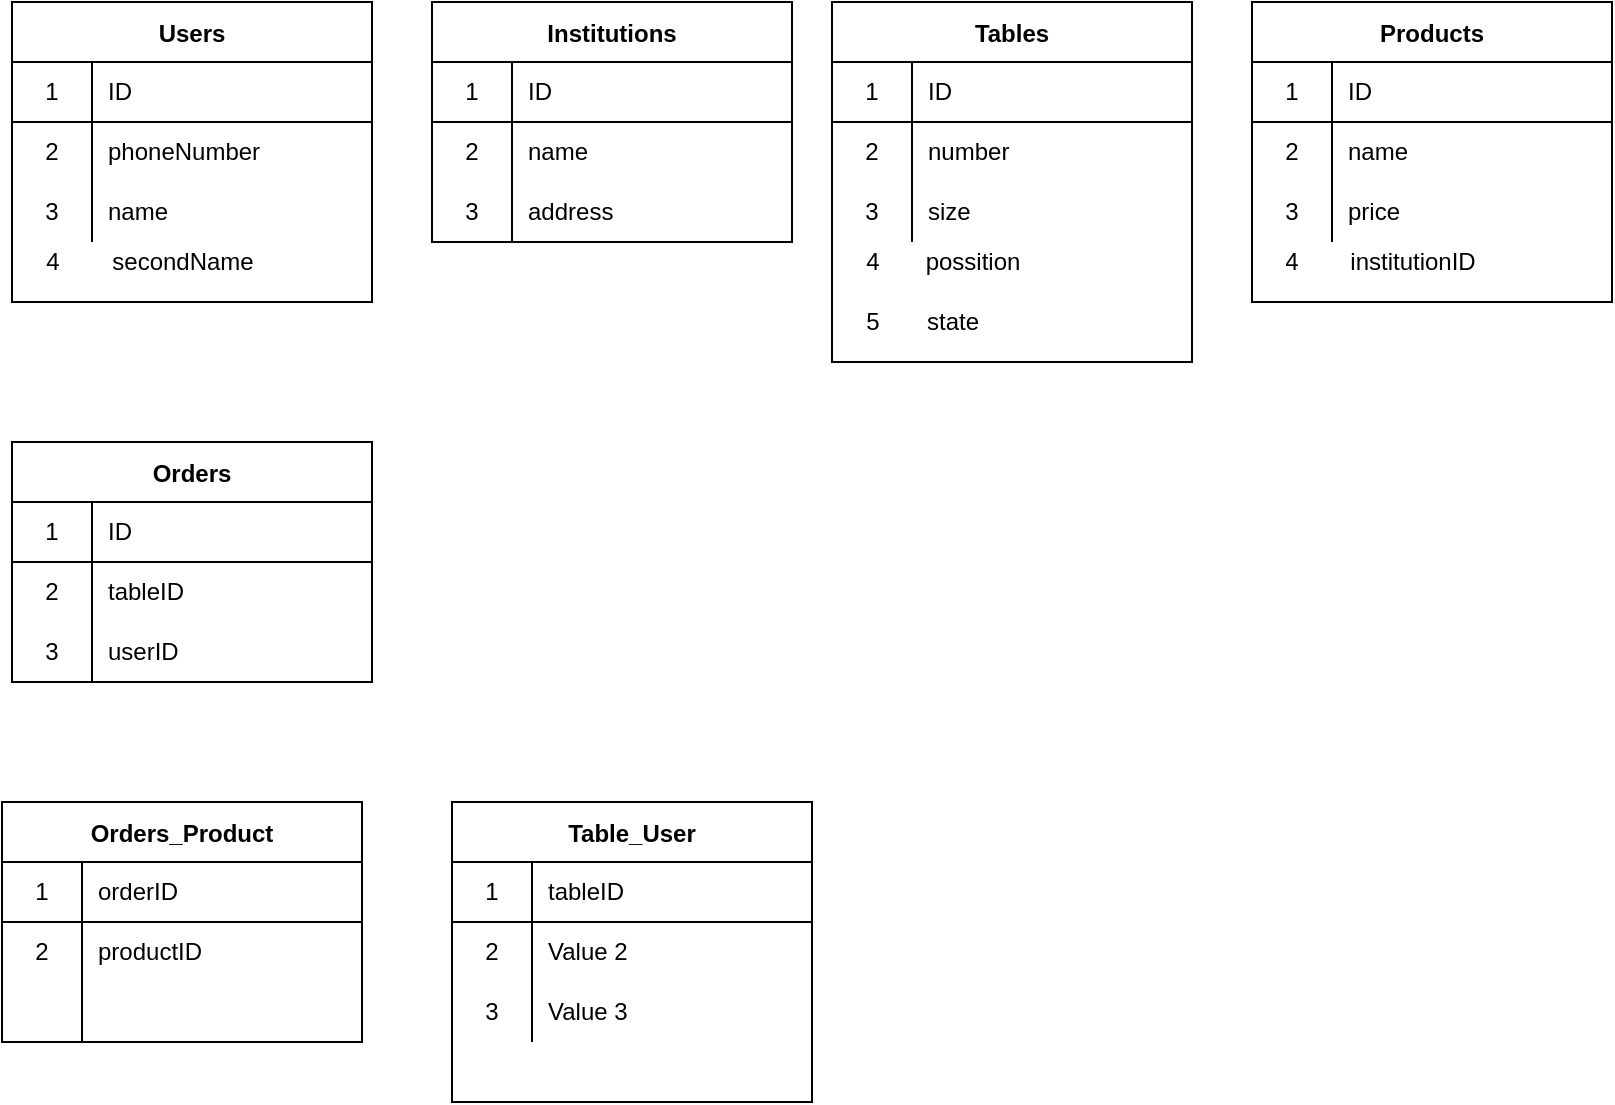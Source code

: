 <mxfile version="15.4.0" type="github" pages="2">
  <diagram id="KnE0DojCTduFjPBjx93h" name="Project structure">
    <mxGraphModel dx="1292" dy="3132" grid="1" gridSize="10" guides="1" tooltips="1" connect="1" arrows="1" fold="1" page="1" pageScale="1" pageWidth="827" pageHeight="1169" math="0" shadow="0">
      <root>
        <mxCell id="0" />
        <mxCell id="1" parent="0" />
        <mxCell id="Nz9AVpMqkNBcNXUGffTZ-14" value="Users" style="shape=table;startSize=30;container=1;collapsible=0;childLayout=tableLayout;fixedRows=1;rowLines=0;fontStyle=1;align=center;pointerEvents=1;" vertex="1" parent="1">
          <mxGeometry x="40" y="-1930" width="180" height="150" as="geometry" />
        </mxCell>
        <mxCell id="Nz9AVpMqkNBcNXUGffTZ-15" value="" style="shape=partialRectangle;html=1;whiteSpace=wrap;collapsible=0;dropTarget=0;pointerEvents=1;fillColor=none;top=0;left=0;bottom=1;right=0;points=[[0,0.5],[1,0.5]];portConstraint=eastwest;" vertex="1" parent="Nz9AVpMqkNBcNXUGffTZ-14">
          <mxGeometry y="30" width="180" height="30" as="geometry" />
        </mxCell>
        <mxCell id="Nz9AVpMqkNBcNXUGffTZ-16" value="1" style="shape=partialRectangle;html=1;whiteSpace=wrap;connectable=0;fillColor=none;top=0;left=0;bottom=0;right=0;overflow=hidden;pointerEvents=1;" vertex="1" parent="Nz9AVpMqkNBcNXUGffTZ-15">
          <mxGeometry width="40" height="30" as="geometry">
            <mxRectangle width="40" height="30" as="alternateBounds" />
          </mxGeometry>
        </mxCell>
        <mxCell id="Nz9AVpMqkNBcNXUGffTZ-17" value="ID" style="shape=partialRectangle;html=1;whiteSpace=wrap;connectable=0;fillColor=none;top=0;left=0;bottom=0;right=0;align=left;spacingLeft=6;overflow=hidden;pointerEvents=1;" vertex="1" parent="Nz9AVpMqkNBcNXUGffTZ-15">
          <mxGeometry x="40" width="140" height="30" as="geometry">
            <mxRectangle width="140" height="30" as="alternateBounds" />
          </mxGeometry>
        </mxCell>
        <mxCell id="Nz9AVpMqkNBcNXUGffTZ-18" value="" style="shape=partialRectangle;html=1;whiteSpace=wrap;collapsible=0;dropTarget=0;pointerEvents=1;fillColor=none;top=0;left=0;bottom=0;right=0;points=[[0,0.5],[1,0.5]];portConstraint=eastwest;" vertex="1" parent="Nz9AVpMqkNBcNXUGffTZ-14">
          <mxGeometry y="60" width="180" height="30" as="geometry" />
        </mxCell>
        <mxCell id="Nz9AVpMqkNBcNXUGffTZ-19" value="2" style="shape=partialRectangle;html=1;whiteSpace=wrap;connectable=0;fillColor=none;top=0;left=0;bottom=0;right=0;overflow=hidden;pointerEvents=1;" vertex="1" parent="Nz9AVpMqkNBcNXUGffTZ-18">
          <mxGeometry width="40" height="30" as="geometry">
            <mxRectangle width="40" height="30" as="alternateBounds" />
          </mxGeometry>
        </mxCell>
        <mxCell id="Nz9AVpMqkNBcNXUGffTZ-20" value="phoneNumber" style="shape=partialRectangle;html=1;whiteSpace=wrap;connectable=0;fillColor=none;top=0;left=0;bottom=0;right=0;align=left;spacingLeft=6;overflow=hidden;pointerEvents=1;" vertex="1" parent="Nz9AVpMqkNBcNXUGffTZ-18">
          <mxGeometry x="40" width="140" height="30" as="geometry">
            <mxRectangle width="140" height="30" as="alternateBounds" />
          </mxGeometry>
        </mxCell>
        <mxCell id="Nz9AVpMqkNBcNXUGffTZ-21" value="" style="shape=partialRectangle;html=1;whiteSpace=wrap;collapsible=0;dropTarget=0;pointerEvents=1;fillColor=none;top=0;left=0;bottom=0;right=0;points=[[0,0.5],[1,0.5]];portConstraint=eastwest;" vertex="1" parent="Nz9AVpMqkNBcNXUGffTZ-14">
          <mxGeometry y="90" width="180" height="30" as="geometry" />
        </mxCell>
        <mxCell id="Nz9AVpMqkNBcNXUGffTZ-22" value="3" style="shape=partialRectangle;html=1;whiteSpace=wrap;connectable=0;fillColor=none;top=0;left=0;bottom=0;right=0;overflow=hidden;pointerEvents=1;" vertex="1" parent="Nz9AVpMqkNBcNXUGffTZ-21">
          <mxGeometry width="40" height="30" as="geometry">
            <mxRectangle width="40" height="30" as="alternateBounds" />
          </mxGeometry>
        </mxCell>
        <mxCell id="Nz9AVpMqkNBcNXUGffTZ-23" value="name" style="shape=partialRectangle;html=1;whiteSpace=wrap;connectable=0;fillColor=none;top=0;left=0;bottom=0;right=0;align=left;spacingLeft=6;overflow=hidden;pointerEvents=1;" vertex="1" parent="Nz9AVpMqkNBcNXUGffTZ-21">
          <mxGeometry x="40" width="140" height="30" as="geometry">
            <mxRectangle width="140" height="30" as="alternateBounds" />
          </mxGeometry>
        </mxCell>
        <mxCell id="Nz9AVpMqkNBcNXUGffTZ-24" value="4" style="text;html=1;align=center;verticalAlign=middle;resizable=0;points=[];autosize=1;strokeColor=none;fillColor=none;" vertex="1" parent="1">
          <mxGeometry x="50" y="-1810" width="20" height="20" as="geometry" />
        </mxCell>
        <mxCell id="Nz9AVpMqkNBcNXUGffTZ-25" value="secondName" style="text;html=1;align=center;verticalAlign=middle;resizable=0;points=[];autosize=1;strokeColor=none;fillColor=none;" vertex="1" parent="1">
          <mxGeometry x="80" y="-1810" width="90" height="20" as="geometry" />
        </mxCell>
        <mxCell id="Nz9AVpMqkNBcNXUGffTZ-28" value="Institutions" style="shape=table;startSize=30;container=1;collapsible=0;childLayout=tableLayout;fixedRows=1;rowLines=0;fontStyle=1;align=center;pointerEvents=1;" vertex="1" parent="1">
          <mxGeometry x="250" y="-1930" width="180" height="120" as="geometry" />
        </mxCell>
        <mxCell id="Nz9AVpMqkNBcNXUGffTZ-29" value="" style="shape=partialRectangle;html=1;whiteSpace=wrap;collapsible=0;dropTarget=0;pointerEvents=1;fillColor=none;top=0;left=0;bottom=1;right=0;points=[[0,0.5],[1,0.5]];portConstraint=eastwest;" vertex="1" parent="Nz9AVpMqkNBcNXUGffTZ-28">
          <mxGeometry y="30" width="180" height="30" as="geometry" />
        </mxCell>
        <mxCell id="Nz9AVpMqkNBcNXUGffTZ-30" value="1" style="shape=partialRectangle;html=1;whiteSpace=wrap;connectable=0;fillColor=none;top=0;left=0;bottom=0;right=0;overflow=hidden;pointerEvents=1;" vertex="1" parent="Nz9AVpMqkNBcNXUGffTZ-29">
          <mxGeometry width="40" height="30" as="geometry">
            <mxRectangle width="40" height="30" as="alternateBounds" />
          </mxGeometry>
        </mxCell>
        <mxCell id="Nz9AVpMqkNBcNXUGffTZ-31" value="ID" style="shape=partialRectangle;html=1;whiteSpace=wrap;connectable=0;fillColor=none;top=0;left=0;bottom=0;right=0;align=left;spacingLeft=6;overflow=hidden;pointerEvents=1;" vertex="1" parent="Nz9AVpMqkNBcNXUGffTZ-29">
          <mxGeometry x="40" width="140" height="30" as="geometry">
            <mxRectangle width="140" height="30" as="alternateBounds" />
          </mxGeometry>
        </mxCell>
        <mxCell id="Nz9AVpMqkNBcNXUGffTZ-32" value="" style="shape=partialRectangle;html=1;whiteSpace=wrap;collapsible=0;dropTarget=0;pointerEvents=1;fillColor=none;top=0;left=0;bottom=0;right=0;points=[[0,0.5],[1,0.5]];portConstraint=eastwest;" vertex="1" parent="Nz9AVpMqkNBcNXUGffTZ-28">
          <mxGeometry y="60" width="180" height="30" as="geometry" />
        </mxCell>
        <mxCell id="Nz9AVpMqkNBcNXUGffTZ-33" value="2" style="shape=partialRectangle;html=1;whiteSpace=wrap;connectable=0;fillColor=none;top=0;left=0;bottom=0;right=0;overflow=hidden;pointerEvents=1;" vertex="1" parent="Nz9AVpMqkNBcNXUGffTZ-32">
          <mxGeometry width="40" height="30" as="geometry">
            <mxRectangle width="40" height="30" as="alternateBounds" />
          </mxGeometry>
        </mxCell>
        <mxCell id="Nz9AVpMqkNBcNXUGffTZ-34" value="name" style="shape=partialRectangle;html=1;whiteSpace=wrap;connectable=0;fillColor=none;top=0;left=0;bottom=0;right=0;align=left;spacingLeft=6;overflow=hidden;pointerEvents=1;" vertex="1" parent="Nz9AVpMqkNBcNXUGffTZ-32">
          <mxGeometry x="40" width="140" height="30" as="geometry">
            <mxRectangle width="140" height="30" as="alternateBounds" />
          </mxGeometry>
        </mxCell>
        <mxCell id="Nz9AVpMqkNBcNXUGffTZ-35" value="" style="shape=partialRectangle;html=1;whiteSpace=wrap;collapsible=0;dropTarget=0;pointerEvents=1;fillColor=none;top=0;left=0;bottom=0;right=0;points=[[0,0.5],[1,0.5]];portConstraint=eastwest;" vertex="1" parent="Nz9AVpMqkNBcNXUGffTZ-28">
          <mxGeometry y="90" width="180" height="30" as="geometry" />
        </mxCell>
        <mxCell id="Nz9AVpMqkNBcNXUGffTZ-36" value="3" style="shape=partialRectangle;html=1;whiteSpace=wrap;connectable=0;fillColor=none;top=0;left=0;bottom=0;right=0;overflow=hidden;pointerEvents=1;" vertex="1" parent="Nz9AVpMqkNBcNXUGffTZ-35">
          <mxGeometry width="40" height="30" as="geometry">
            <mxRectangle width="40" height="30" as="alternateBounds" />
          </mxGeometry>
        </mxCell>
        <mxCell id="Nz9AVpMqkNBcNXUGffTZ-37" value="address" style="shape=partialRectangle;html=1;whiteSpace=wrap;connectable=0;fillColor=none;top=0;left=0;bottom=0;right=0;align=left;spacingLeft=6;overflow=hidden;pointerEvents=1;" vertex="1" parent="Nz9AVpMqkNBcNXUGffTZ-35">
          <mxGeometry x="40" width="140" height="30" as="geometry">
            <mxRectangle width="140" height="30" as="alternateBounds" />
          </mxGeometry>
        </mxCell>
        <mxCell id="Nz9AVpMqkNBcNXUGffTZ-38" value="Orders" style="shape=table;startSize=30;container=1;collapsible=0;childLayout=tableLayout;fixedRows=1;rowLines=0;fontStyle=1;align=center;pointerEvents=1;" vertex="1" parent="1">
          <mxGeometry x="40" y="-1710" width="180" height="120" as="geometry" />
        </mxCell>
        <mxCell id="Nz9AVpMqkNBcNXUGffTZ-39" value="" style="shape=partialRectangle;html=1;whiteSpace=wrap;collapsible=0;dropTarget=0;pointerEvents=1;fillColor=none;top=0;left=0;bottom=1;right=0;points=[[0,0.5],[1,0.5]];portConstraint=eastwest;" vertex="1" parent="Nz9AVpMqkNBcNXUGffTZ-38">
          <mxGeometry y="30" width="180" height="30" as="geometry" />
        </mxCell>
        <mxCell id="Nz9AVpMqkNBcNXUGffTZ-40" value="1" style="shape=partialRectangle;html=1;whiteSpace=wrap;connectable=0;fillColor=none;top=0;left=0;bottom=0;right=0;overflow=hidden;pointerEvents=1;" vertex="1" parent="Nz9AVpMqkNBcNXUGffTZ-39">
          <mxGeometry width="40" height="30" as="geometry">
            <mxRectangle width="40" height="30" as="alternateBounds" />
          </mxGeometry>
        </mxCell>
        <mxCell id="Nz9AVpMqkNBcNXUGffTZ-41" value="ID" style="shape=partialRectangle;html=1;whiteSpace=wrap;connectable=0;fillColor=none;top=0;left=0;bottom=0;right=0;align=left;spacingLeft=6;overflow=hidden;pointerEvents=1;" vertex="1" parent="Nz9AVpMqkNBcNXUGffTZ-39">
          <mxGeometry x="40" width="140" height="30" as="geometry">
            <mxRectangle width="140" height="30" as="alternateBounds" />
          </mxGeometry>
        </mxCell>
        <mxCell id="Nz9AVpMqkNBcNXUGffTZ-42" value="" style="shape=partialRectangle;html=1;whiteSpace=wrap;collapsible=0;dropTarget=0;pointerEvents=1;fillColor=none;top=0;left=0;bottom=0;right=0;points=[[0,0.5],[1,0.5]];portConstraint=eastwest;" vertex="1" parent="Nz9AVpMqkNBcNXUGffTZ-38">
          <mxGeometry y="60" width="180" height="30" as="geometry" />
        </mxCell>
        <mxCell id="Nz9AVpMqkNBcNXUGffTZ-43" value="2" style="shape=partialRectangle;html=1;whiteSpace=wrap;connectable=0;fillColor=none;top=0;left=0;bottom=0;right=0;overflow=hidden;pointerEvents=1;" vertex="1" parent="Nz9AVpMqkNBcNXUGffTZ-42">
          <mxGeometry width="40" height="30" as="geometry">
            <mxRectangle width="40" height="30" as="alternateBounds" />
          </mxGeometry>
        </mxCell>
        <mxCell id="Nz9AVpMqkNBcNXUGffTZ-44" value="tableID" style="shape=partialRectangle;html=1;whiteSpace=wrap;connectable=0;fillColor=none;top=0;left=0;bottom=0;right=0;align=left;spacingLeft=6;overflow=hidden;pointerEvents=1;" vertex="1" parent="Nz9AVpMqkNBcNXUGffTZ-42">
          <mxGeometry x="40" width="140" height="30" as="geometry">
            <mxRectangle width="140" height="30" as="alternateBounds" />
          </mxGeometry>
        </mxCell>
        <mxCell id="Nz9AVpMqkNBcNXUGffTZ-45" value="" style="shape=partialRectangle;html=1;whiteSpace=wrap;collapsible=0;dropTarget=0;pointerEvents=1;fillColor=none;top=0;left=0;bottom=0;right=0;points=[[0,0.5],[1,0.5]];portConstraint=eastwest;" vertex="1" parent="Nz9AVpMqkNBcNXUGffTZ-38">
          <mxGeometry y="90" width="180" height="30" as="geometry" />
        </mxCell>
        <mxCell id="Nz9AVpMqkNBcNXUGffTZ-46" value="3" style="shape=partialRectangle;html=1;whiteSpace=wrap;connectable=0;fillColor=none;top=0;left=0;bottom=0;right=0;overflow=hidden;pointerEvents=1;" vertex="1" parent="Nz9AVpMqkNBcNXUGffTZ-45">
          <mxGeometry width="40" height="30" as="geometry">
            <mxRectangle width="40" height="30" as="alternateBounds" />
          </mxGeometry>
        </mxCell>
        <mxCell id="Nz9AVpMqkNBcNXUGffTZ-47" value="userID" style="shape=partialRectangle;html=1;whiteSpace=wrap;connectable=0;fillColor=none;top=0;left=0;bottom=0;right=0;align=left;spacingLeft=6;overflow=hidden;pointerEvents=1;" vertex="1" parent="Nz9AVpMqkNBcNXUGffTZ-45">
          <mxGeometry x="40" width="140" height="30" as="geometry">
            <mxRectangle width="140" height="30" as="alternateBounds" />
          </mxGeometry>
        </mxCell>
        <mxCell id="Nz9AVpMqkNBcNXUGffTZ-48" value="Tables" style="shape=table;startSize=30;container=1;collapsible=0;childLayout=tableLayout;fixedRows=1;rowLines=0;fontStyle=1;align=center;pointerEvents=1;" vertex="1" parent="1">
          <mxGeometry x="450" y="-1930" width="180" height="180" as="geometry" />
        </mxCell>
        <mxCell id="Nz9AVpMqkNBcNXUGffTZ-49" value="" style="shape=partialRectangle;html=1;whiteSpace=wrap;collapsible=0;dropTarget=0;pointerEvents=1;fillColor=none;top=0;left=0;bottom=1;right=0;points=[[0,0.5],[1,0.5]];portConstraint=eastwest;" vertex="1" parent="Nz9AVpMqkNBcNXUGffTZ-48">
          <mxGeometry y="30" width="180" height="30" as="geometry" />
        </mxCell>
        <mxCell id="Nz9AVpMqkNBcNXUGffTZ-50" value="1" style="shape=partialRectangle;html=1;whiteSpace=wrap;connectable=0;fillColor=none;top=0;left=0;bottom=0;right=0;overflow=hidden;pointerEvents=1;" vertex="1" parent="Nz9AVpMqkNBcNXUGffTZ-49">
          <mxGeometry width="40" height="30" as="geometry">
            <mxRectangle width="40" height="30" as="alternateBounds" />
          </mxGeometry>
        </mxCell>
        <mxCell id="Nz9AVpMqkNBcNXUGffTZ-51" value="ID" style="shape=partialRectangle;html=1;whiteSpace=wrap;connectable=0;fillColor=none;top=0;left=0;bottom=0;right=0;align=left;spacingLeft=6;overflow=hidden;pointerEvents=1;" vertex="1" parent="Nz9AVpMqkNBcNXUGffTZ-49">
          <mxGeometry x="40" width="140" height="30" as="geometry">
            <mxRectangle width="140" height="30" as="alternateBounds" />
          </mxGeometry>
        </mxCell>
        <mxCell id="Nz9AVpMqkNBcNXUGffTZ-52" value="" style="shape=partialRectangle;html=1;whiteSpace=wrap;collapsible=0;dropTarget=0;pointerEvents=1;fillColor=none;top=0;left=0;bottom=0;right=0;points=[[0,0.5],[1,0.5]];portConstraint=eastwest;" vertex="1" parent="Nz9AVpMqkNBcNXUGffTZ-48">
          <mxGeometry y="60" width="180" height="30" as="geometry" />
        </mxCell>
        <mxCell id="Nz9AVpMqkNBcNXUGffTZ-53" value="2" style="shape=partialRectangle;html=1;whiteSpace=wrap;connectable=0;fillColor=none;top=0;left=0;bottom=0;right=0;overflow=hidden;pointerEvents=1;" vertex="1" parent="Nz9AVpMqkNBcNXUGffTZ-52">
          <mxGeometry width="40" height="30" as="geometry">
            <mxRectangle width="40" height="30" as="alternateBounds" />
          </mxGeometry>
        </mxCell>
        <mxCell id="Nz9AVpMqkNBcNXUGffTZ-54" value="number" style="shape=partialRectangle;html=1;whiteSpace=wrap;connectable=0;fillColor=none;top=0;left=0;bottom=0;right=0;align=left;spacingLeft=6;overflow=hidden;pointerEvents=1;" vertex="1" parent="Nz9AVpMqkNBcNXUGffTZ-52">
          <mxGeometry x="40" width="140" height="30" as="geometry">
            <mxRectangle width="140" height="30" as="alternateBounds" />
          </mxGeometry>
        </mxCell>
        <mxCell id="Nz9AVpMqkNBcNXUGffTZ-55" value="" style="shape=partialRectangle;html=1;whiteSpace=wrap;collapsible=0;dropTarget=0;pointerEvents=1;fillColor=none;top=0;left=0;bottom=0;right=0;points=[[0,0.5],[1,0.5]];portConstraint=eastwest;" vertex="1" parent="Nz9AVpMqkNBcNXUGffTZ-48">
          <mxGeometry y="90" width="180" height="30" as="geometry" />
        </mxCell>
        <mxCell id="Nz9AVpMqkNBcNXUGffTZ-56" value="3" style="shape=partialRectangle;html=1;whiteSpace=wrap;connectable=0;fillColor=none;top=0;left=0;bottom=0;right=0;overflow=hidden;pointerEvents=1;" vertex="1" parent="Nz9AVpMqkNBcNXUGffTZ-55">
          <mxGeometry width="40" height="30" as="geometry">
            <mxRectangle width="40" height="30" as="alternateBounds" />
          </mxGeometry>
        </mxCell>
        <mxCell id="Nz9AVpMqkNBcNXUGffTZ-57" value="size" style="shape=partialRectangle;html=1;whiteSpace=wrap;connectable=0;fillColor=none;top=0;left=0;bottom=0;right=0;align=left;spacingLeft=6;overflow=hidden;pointerEvents=1;" vertex="1" parent="Nz9AVpMqkNBcNXUGffTZ-55">
          <mxGeometry x="40" width="140" height="30" as="geometry">
            <mxRectangle width="140" height="30" as="alternateBounds" />
          </mxGeometry>
        </mxCell>
        <mxCell id="Nz9AVpMqkNBcNXUGffTZ-58" value="4" style="text;html=1;align=center;verticalAlign=middle;resizable=0;points=[];autosize=1;strokeColor=none;fillColor=none;" vertex="1" parent="1">
          <mxGeometry x="460" y="-1810" width="20" height="20" as="geometry" />
        </mxCell>
        <mxCell id="Nz9AVpMqkNBcNXUGffTZ-59" value="possition" style="text;html=1;align=center;verticalAlign=middle;resizable=0;points=[];autosize=1;strokeColor=none;fillColor=none;" vertex="1" parent="1">
          <mxGeometry x="490" y="-1810" width="60" height="20" as="geometry" />
        </mxCell>
        <mxCell id="Nz9AVpMqkNBcNXUGffTZ-60" value="Orders_Product" style="shape=table;startSize=30;container=1;collapsible=0;childLayout=tableLayout;fixedRows=1;rowLines=0;fontStyle=1;align=center;pointerEvents=1;" vertex="1" parent="1">
          <mxGeometry x="35" y="-1530" width="180" height="120" as="geometry" />
        </mxCell>
        <mxCell id="Nz9AVpMqkNBcNXUGffTZ-61" value="" style="shape=partialRectangle;html=1;whiteSpace=wrap;collapsible=0;dropTarget=0;pointerEvents=1;fillColor=none;top=0;left=0;bottom=1;right=0;points=[[0,0.5],[1,0.5]];portConstraint=eastwest;" vertex="1" parent="Nz9AVpMqkNBcNXUGffTZ-60">
          <mxGeometry y="30" width="180" height="30" as="geometry" />
        </mxCell>
        <mxCell id="Nz9AVpMqkNBcNXUGffTZ-62" value="1" style="shape=partialRectangle;html=1;whiteSpace=wrap;connectable=0;fillColor=none;top=0;left=0;bottom=0;right=0;overflow=hidden;pointerEvents=1;" vertex="1" parent="Nz9AVpMqkNBcNXUGffTZ-61">
          <mxGeometry width="40" height="30" as="geometry">
            <mxRectangle width="40" height="30" as="alternateBounds" />
          </mxGeometry>
        </mxCell>
        <mxCell id="Nz9AVpMqkNBcNXUGffTZ-63" value="orderID" style="shape=partialRectangle;html=1;whiteSpace=wrap;connectable=0;fillColor=none;top=0;left=0;bottom=0;right=0;align=left;spacingLeft=6;overflow=hidden;pointerEvents=1;" vertex="1" parent="Nz9AVpMqkNBcNXUGffTZ-61">
          <mxGeometry x="40" width="140" height="30" as="geometry">
            <mxRectangle width="140" height="30" as="alternateBounds" />
          </mxGeometry>
        </mxCell>
        <mxCell id="Nz9AVpMqkNBcNXUGffTZ-64" value="" style="shape=partialRectangle;html=1;whiteSpace=wrap;collapsible=0;dropTarget=0;pointerEvents=1;fillColor=none;top=0;left=0;bottom=0;right=0;points=[[0,0.5],[1,0.5]];portConstraint=eastwest;" vertex="1" parent="Nz9AVpMqkNBcNXUGffTZ-60">
          <mxGeometry y="60" width="180" height="30" as="geometry" />
        </mxCell>
        <mxCell id="Nz9AVpMqkNBcNXUGffTZ-65" value="2" style="shape=partialRectangle;html=1;whiteSpace=wrap;connectable=0;fillColor=none;top=0;left=0;bottom=0;right=0;overflow=hidden;pointerEvents=1;" vertex="1" parent="Nz9AVpMqkNBcNXUGffTZ-64">
          <mxGeometry width="40" height="30" as="geometry">
            <mxRectangle width="40" height="30" as="alternateBounds" />
          </mxGeometry>
        </mxCell>
        <mxCell id="Nz9AVpMqkNBcNXUGffTZ-66" value="productID" style="shape=partialRectangle;html=1;whiteSpace=wrap;connectable=0;fillColor=none;top=0;left=0;bottom=0;right=0;align=left;spacingLeft=6;overflow=hidden;pointerEvents=1;" vertex="1" parent="Nz9AVpMqkNBcNXUGffTZ-64">
          <mxGeometry x="40" width="140" height="30" as="geometry">
            <mxRectangle width="140" height="30" as="alternateBounds" />
          </mxGeometry>
        </mxCell>
        <mxCell id="Nz9AVpMqkNBcNXUGffTZ-67" value="" style="shape=partialRectangle;html=1;whiteSpace=wrap;collapsible=0;dropTarget=0;pointerEvents=1;fillColor=none;top=0;left=0;bottom=0;right=0;points=[[0,0.5],[1,0.5]];portConstraint=eastwest;" vertex="1" parent="Nz9AVpMqkNBcNXUGffTZ-60">
          <mxGeometry y="90" width="180" height="30" as="geometry" />
        </mxCell>
        <mxCell id="Nz9AVpMqkNBcNXUGffTZ-68" value="" style="shape=partialRectangle;html=1;whiteSpace=wrap;connectable=0;fillColor=none;top=0;left=0;bottom=0;right=0;overflow=hidden;pointerEvents=1;" vertex="1" parent="Nz9AVpMqkNBcNXUGffTZ-67">
          <mxGeometry width="40" height="30" as="geometry">
            <mxRectangle width="40" height="30" as="alternateBounds" />
          </mxGeometry>
        </mxCell>
        <mxCell id="Nz9AVpMqkNBcNXUGffTZ-69" value="" style="shape=partialRectangle;html=1;whiteSpace=wrap;connectable=0;fillColor=none;top=0;left=0;bottom=0;right=0;align=left;spacingLeft=6;overflow=hidden;pointerEvents=1;" vertex="1" parent="Nz9AVpMqkNBcNXUGffTZ-67">
          <mxGeometry x="40" width="140" height="30" as="geometry">
            <mxRectangle width="140" height="30" as="alternateBounds" />
          </mxGeometry>
        </mxCell>
        <mxCell id="Nz9AVpMqkNBcNXUGffTZ-70" value="5" style="text;html=1;align=center;verticalAlign=middle;resizable=0;points=[];autosize=1;strokeColor=none;fillColor=none;" vertex="1" parent="1">
          <mxGeometry x="460" y="-1780" width="20" height="20" as="geometry" />
        </mxCell>
        <mxCell id="Nz9AVpMqkNBcNXUGffTZ-72" value="state" style="text;html=1;align=center;verticalAlign=middle;resizable=0;points=[];autosize=1;strokeColor=none;fillColor=none;" vertex="1" parent="1">
          <mxGeometry x="490" y="-1780" width="40" height="20" as="geometry" />
        </mxCell>
        <mxCell id="Nz9AVpMqkNBcNXUGffTZ-73" value="Products" style="shape=table;startSize=30;container=1;collapsible=0;childLayout=tableLayout;fixedRows=1;rowLines=0;fontStyle=1;align=center;pointerEvents=1;" vertex="1" parent="1">
          <mxGeometry x="660" y="-1930" width="180" height="150" as="geometry" />
        </mxCell>
        <mxCell id="Nz9AVpMqkNBcNXUGffTZ-74" value="" style="shape=partialRectangle;html=1;whiteSpace=wrap;collapsible=0;dropTarget=0;pointerEvents=1;fillColor=none;top=0;left=0;bottom=1;right=0;points=[[0,0.5],[1,0.5]];portConstraint=eastwest;" vertex="1" parent="Nz9AVpMqkNBcNXUGffTZ-73">
          <mxGeometry y="30" width="180" height="30" as="geometry" />
        </mxCell>
        <mxCell id="Nz9AVpMqkNBcNXUGffTZ-75" value="1" style="shape=partialRectangle;html=1;whiteSpace=wrap;connectable=0;fillColor=none;top=0;left=0;bottom=0;right=0;overflow=hidden;pointerEvents=1;" vertex="1" parent="Nz9AVpMqkNBcNXUGffTZ-74">
          <mxGeometry width="40" height="30" as="geometry">
            <mxRectangle width="40" height="30" as="alternateBounds" />
          </mxGeometry>
        </mxCell>
        <mxCell id="Nz9AVpMqkNBcNXUGffTZ-76" value="ID" style="shape=partialRectangle;html=1;whiteSpace=wrap;connectable=0;fillColor=none;top=0;left=0;bottom=0;right=0;align=left;spacingLeft=6;overflow=hidden;pointerEvents=1;" vertex="1" parent="Nz9AVpMqkNBcNXUGffTZ-74">
          <mxGeometry x="40" width="140" height="30" as="geometry">
            <mxRectangle width="140" height="30" as="alternateBounds" />
          </mxGeometry>
        </mxCell>
        <mxCell id="Nz9AVpMqkNBcNXUGffTZ-77" value="" style="shape=partialRectangle;html=1;whiteSpace=wrap;collapsible=0;dropTarget=0;pointerEvents=1;fillColor=none;top=0;left=0;bottom=0;right=0;points=[[0,0.5],[1,0.5]];portConstraint=eastwest;" vertex="1" parent="Nz9AVpMqkNBcNXUGffTZ-73">
          <mxGeometry y="60" width="180" height="30" as="geometry" />
        </mxCell>
        <mxCell id="Nz9AVpMqkNBcNXUGffTZ-78" value="2" style="shape=partialRectangle;html=1;whiteSpace=wrap;connectable=0;fillColor=none;top=0;left=0;bottom=0;right=0;overflow=hidden;pointerEvents=1;" vertex="1" parent="Nz9AVpMqkNBcNXUGffTZ-77">
          <mxGeometry width="40" height="30" as="geometry">
            <mxRectangle width="40" height="30" as="alternateBounds" />
          </mxGeometry>
        </mxCell>
        <mxCell id="Nz9AVpMqkNBcNXUGffTZ-79" value="name" style="shape=partialRectangle;html=1;whiteSpace=wrap;connectable=0;fillColor=none;top=0;left=0;bottom=0;right=0;align=left;spacingLeft=6;overflow=hidden;pointerEvents=1;" vertex="1" parent="Nz9AVpMqkNBcNXUGffTZ-77">
          <mxGeometry x="40" width="140" height="30" as="geometry">
            <mxRectangle width="140" height="30" as="alternateBounds" />
          </mxGeometry>
        </mxCell>
        <mxCell id="Nz9AVpMqkNBcNXUGffTZ-80" value="" style="shape=partialRectangle;html=1;whiteSpace=wrap;collapsible=0;dropTarget=0;pointerEvents=1;fillColor=none;top=0;left=0;bottom=0;right=0;points=[[0,0.5],[1,0.5]];portConstraint=eastwest;" vertex="1" parent="Nz9AVpMqkNBcNXUGffTZ-73">
          <mxGeometry y="90" width="180" height="30" as="geometry" />
        </mxCell>
        <mxCell id="Nz9AVpMqkNBcNXUGffTZ-81" value="3" style="shape=partialRectangle;html=1;whiteSpace=wrap;connectable=0;fillColor=none;top=0;left=0;bottom=0;right=0;overflow=hidden;pointerEvents=1;" vertex="1" parent="Nz9AVpMqkNBcNXUGffTZ-80">
          <mxGeometry width="40" height="30" as="geometry">
            <mxRectangle width="40" height="30" as="alternateBounds" />
          </mxGeometry>
        </mxCell>
        <mxCell id="Nz9AVpMqkNBcNXUGffTZ-82" value="price" style="shape=partialRectangle;html=1;whiteSpace=wrap;connectable=0;fillColor=none;top=0;left=0;bottom=0;right=0;align=left;spacingLeft=6;overflow=hidden;pointerEvents=1;" vertex="1" parent="Nz9AVpMqkNBcNXUGffTZ-80">
          <mxGeometry x="40" width="140" height="30" as="geometry">
            <mxRectangle width="140" height="30" as="alternateBounds" />
          </mxGeometry>
        </mxCell>
        <mxCell id="Nz9AVpMqkNBcNXUGffTZ-84" value="4" style="shape=partialRectangle;html=1;whiteSpace=wrap;connectable=0;fillColor=none;top=0;left=0;bottom=0;right=0;overflow=hidden;pointerEvents=1;" vertex="1" parent="1">
          <mxGeometry x="660" y="-1815" width="40" height="30" as="geometry">
            <mxRectangle width="40" height="30" as="alternateBounds" />
          </mxGeometry>
        </mxCell>
        <mxCell id="Nz9AVpMqkNBcNXUGffTZ-85" value="institutionID" style="text;html=1;align=center;verticalAlign=middle;resizable=0;points=[];autosize=1;strokeColor=none;fillColor=none;" vertex="1" parent="1">
          <mxGeometry x="700" y="-1810" width="80" height="20" as="geometry" />
        </mxCell>
        <mxCell id="Nz9AVpMqkNBcNXUGffTZ-86" value="Table_User" style="shape=table;startSize=30;container=1;collapsible=0;childLayout=tableLayout;fixedRows=1;rowLines=0;fontStyle=1;align=center;pointerEvents=1;" vertex="1" parent="1">
          <mxGeometry x="260" y="-1530" width="180" height="150" as="geometry" />
        </mxCell>
        <mxCell id="Nz9AVpMqkNBcNXUGffTZ-87" value="" style="shape=partialRectangle;html=1;whiteSpace=wrap;collapsible=0;dropTarget=0;pointerEvents=1;fillColor=none;top=0;left=0;bottom=1;right=0;points=[[0,0.5],[1,0.5]];portConstraint=eastwest;" vertex="1" parent="Nz9AVpMqkNBcNXUGffTZ-86">
          <mxGeometry y="30" width="180" height="30" as="geometry" />
        </mxCell>
        <mxCell id="Nz9AVpMqkNBcNXUGffTZ-88" value="1" style="shape=partialRectangle;html=1;whiteSpace=wrap;connectable=0;fillColor=none;top=0;left=0;bottom=0;right=0;overflow=hidden;pointerEvents=1;" vertex="1" parent="Nz9AVpMqkNBcNXUGffTZ-87">
          <mxGeometry width="40" height="30" as="geometry">
            <mxRectangle width="40" height="30" as="alternateBounds" />
          </mxGeometry>
        </mxCell>
        <mxCell id="Nz9AVpMqkNBcNXUGffTZ-89" value="tableID" style="shape=partialRectangle;html=1;whiteSpace=wrap;connectable=0;fillColor=none;top=0;left=0;bottom=0;right=0;align=left;spacingLeft=6;overflow=hidden;pointerEvents=1;" vertex="1" parent="Nz9AVpMqkNBcNXUGffTZ-87">
          <mxGeometry x="40" width="140" height="30" as="geometry">
            <mxRectangle width="140" height="30" as="alternateBounds" />
          </mxGeometry>
        </mxCell>
        <mxCell id="Nz9AVpMqkNBcNXUGffTZ-90" value="" style="shape=partialRectangle;html=1;whiteSpace=wrap;collapsible=0;dropTarget=0;pointerEvents=1;fillColor=none;top=0;left=0;bottom=0;right=0;points=[[0,0.5],[1,0.5]];portConstraint=eastwest;" vertex="1" parent="Nz9AVpMqkNBcNXUGffTZ-86">
          <mxGeometry y="60" width="180" height="30" as="geometry" />
        </mxCell>
        <mxCell id="Nz9AVpMqkNBcNXUGffTZ-91" value="2" style="shape=partialRectangle;html=1;whiteSpace=wrap;connectable=0;fillColor=none;top=0;left=0;bottom=0;right=0;overflow=hidden;pointerEvents=1;" vertex="1" parent="Nz9AVpMqkNBcNXUGffTZ-90">
          <mxGeometry width="40" height="30" as="geometry">
            <mxRectangle width="40" height="30" as="alternateBounds" />
          </mxGeometry>
        </mxCell>
        <mxCell id="Nz9AVpMqkNBcNXUGffTZ-92" value="Value 2" style="shape=partialRectangle;html=1;whiteSpace=wrap;connectable=0;fillColor=none;top=0;left=0;bottom=0;right=0;align=left;spacingLeft=6;overflow=hidden;pointerEvents=1;" vertex="1" parent="Nz9AVpMqkNBcNXUGffTZ-90">
          <mxGeometry x="40" width="140" height="30" as="geometry">
            <mxRectangle width="140" height="30" as="alternateBounds" />
          </mxGeometry>
        </mxCell>
        <mxCell id="Nz9AVpMqkNBcNXUGffTZ-93" value="" style="shape=partialRectangle;html=1;whiteSpace=wrap;collapsible=0;dropTarget=0;pointerEvents=1;fillColor=none;top=0;left=0;bottom=0;right=0;points=[[0,0.5],[1,0.5]];portConstraint=eastwest;" vertex="1" parent="Nz9AVpMqkNBcNXUGffTZ-86">
          <mxGeometry y="90" width="180" height="30" as="geometry" />
        </mxCell>
        <mxCell id="Nz9AVpMqkNBcNXUGffTZ-94" value="3" style="shape=partialRectangle;html=1;whiteSpace=wrap;connectable=0;fillColor=none;top=0;left=0;bottom=0;right=0;overflow=hidden;pointerEvents=1;" vertex="1" parent="Nz9AVpMqkNBcNXUGffTZ-93">
          <mxGeometry width="40" height="30" as="geometry">
            <mxRectangle width="40" height="30" as="alternateBounds" />
          </mxGeometry>
        </mxCell>
        <mxCell id="Nz9AVpMqkNBcNXUGffTZ-95" value="Value 3" style="shape=partialRectangle;html=1;whiteSpace=wrap;connectable=0;fillColor=none;top=0;left=0;bottom=0;right=0;align=left;spacingLeft=6;overflow=hidden;pointerEvents=1;" vertex="1" parent="Nz9AVpMqkNBcNXUGffTZ-93">
          <mxGeometry x="40" width="140" height="30" as="geometry">
            <mxRectangle width="140" height="30" as="alternateBounds" />
          </mxGeometry>
        </mxCell>
      </root>
    </mxGraphModel>
  </diagram>
  <diagram id="PjAdXTBemE1KsV0ese1i" name="Database">
    <mxGraphModel dx="1422" dy="794" grid="1" gridSize="10" guides="1" tooltips="1" connect="1" arrows="1" fold="1" page="1" pageScale="1" pageWidth="827" pageHeight="1169" math="0" shadow="0">
      <root>
        <mxCell id="d5uLXDLZQr8_mXUhO0Rj-0" />
        <mxCell id="d5uLXDLZQr8_mXUhO0Rj-1" parent="d5uLXDLZQr8_mXUhO0Rj-0" />
        <mxCell id="eGi3eXLpUCcT8nkQsEue-2" value="Users" style="shape=table;startSize=30;container=1;collapsible=1;childLayout=tableLayout;fixedRows=1;rowLines=0;fontStyle=1;align=center;resizeLast=1;" parent="d5uLXDLZQr8_mXUhO0Rj-1" vertex="1">
          <mxGeometry x="20" y="20" width="180" height="290" as="geometry" />
        </mxCell>
        <mxCell id="eGi3eXLpUCcT8nkQsEue-3" value="" style="shape=partialRectangle;collapsible=0;dropTarget=0;pointerEvents=0;fillColor=none;top=0;left=0;bottom=1;right=0;points=[[0,0.5],[1,0.5]];portConstraint=eastwest;" parent="eGi3eXLpUCcT8nkQsEue-2" vertex="1">
          <mxGeometry y="30" width="180" height="30" as="geometry" />
        </mxCell>
        <mxCell id="eGi3eXLpUCcT8nkQsEue-4" value="PK" style="shape=partialRectangle;connectable=0;fillColor=none;top=0;left=0;bottom=0;right=0;fontStyle=1;overflow=hidden;" parent="eGi3eXLpUCcT8nkQsEue-3" vertex="1">
          <mxGeometry width="30" height="30" as="geometry" />
        </mxCell>
        <mxCell id="eGi3eXLpUCcT8nkQsEue-5" value="ID" style="shape=partialRectangle;connectable=0;fillColor=none;top=0;left=0;bottom=0;right=0;align=left;spacingLeft=6;fontStyle=5;overflow=hidden;" parent="eGi3eXLpUCcT8nkQsEue-3" vertex="1">
          <mxGeometry x="30" width="150" height="30" as="geometry" />
        </mxCell>
        <mxCell id="eGi3eXLpUCcT8nkQsEue-6" value="" style="shape=partialRectangle;collapsible=0;dropTarget=0;pointerEvents=0;fillColor=none;top=0;left=0;bottom=0;right=0;points=[[0,0.5],[1,0.5]];portConstraint=eastwest;" parent="eGi3eXLpUCcT8nkQsEue-2" vertex="1">
          <mxGeometry y="60" width="180" height="30" as="geometry" />
        </mxCell>
        <mxCell id="eGi3eXLpUCcT8nkQsEue-7" value="" style="shape=partialRectangle;connectable=0;fillColor=none;top=0;left=0;bottom=0;right=0;editable=1;overflow=hidden;" parent="eGi3eXLpUCcT8nkQsEue-6" vertex="1">
          <mxGeometry width="30" height="30" as="geometry" />
        </mxCell>
        <mxCell id="eGi3eXLpUCcT8nkQsEue-8" value="email" style="shape=partialRectangle;connectable=0;fillColor=none;top=0;left=0;bottom=0;right=0;align=left;spacingLeft=6;overflow=hidden;" parent="eGi3eXLpUCcT8nkQsEue-6" vertex="1">
          <mxGeometry x="30" width="150" height="30" as="geometry" />
        </mxCell>
        <mxCell id="eGi3eXLpUCcT8nkQsEue-9" value="" style="shape=partialRectangle;collapsible=0;dropTarget=0;pointerEvents=0;fillColor=none;top=0;left=0;bottom=0;right=0;points=[[0,0.5],[1,0.5]];portConstraint=eastwest;" parent="eGi3eXLpUCcT8nkQsEue-2" vertex="1">
          <mxGeometry y="90" width="180" height="30" as="geometry" />
        </mxCell>
        <mxCell id="eGi3eXLpUCcT8nkQsEue-10" value="" style="shape=partialRectangle;connectable=0;fillColor=none;top=0;left=0;bottom=0;right=0;editable=1;overflow=hidden;" parent="eGi3eXLpUCcT8nkQsEue-9" vertex="1">
          <mxGeometry width="30" height="30" as="geometry" />
        </mxCell>
        <mxCell id="eGi3eXLpUCcT8nkQsEue-11" value="password" style="shape=partialRectangle;connectable=0;fillColor=none;top=0;left=0;bottom=0;right=0;align=left;spacingLeft=6;overflow=hidden;" parent="eGi3eXLpUCcT8nkQsEue-9" vertex="1">
          <mxGeometry x="30" width="150" height="30" as="geometry" />
        </mxCell>
        <mxCell id="eGi3eXLpUCcT8nkQsEue-12" value="" style="shape=partialRectangle;collapsible=0;dropTarget=0;pointerEvents=0;fillColor=none;top=0;left=0;bottom=0;right=0;points=[[0,0.5],[1,0.5]];portConstraint=eastwest;" parent="eGi3eXLpUCcT8nkQsEue-2" vertex="1">
          <mxGeometry y="120" width="180" height="30" as="geometry" />
        </mxCell>
        <mxCell id="eGi3eXLpUCcT8nkQsEue-13" value="" style="shape=partialRectangle;connectable=0;fillColor=none;top=0;left=0;bottom=0;right=0;editable=1;overflow=hidden;" parent="eGi3eXLpUCcT8nkQsEue-12" vertex="1">
          <mxGeometry width="30" height="30" as="geometry" />
        </mxCell>
        <mxCell id="eGi3eXLpUCcT8nkQsEue-14" value="" style="shape=partialRectangle;connectable=0;fillColor=none;top=0;left=0;bottom=0;right=0;align=left;spacingLeft=6;overflow=hidden;" parent="eGi3eXLpUCcT8nkQsEue-12" vertex="1">
          <mxGeometry x="30" width="150" height="30" as="geometry" />
        </mxCell>
        <mxCell id="eGi3eXLpUCcT8nkQsEue-15" value="last_name" style="shape=partialRectangle;connectable=0;fillColor=none;top=0;left=0;bottom=0;right=0;align=left;spacingLeft=6;overflow=hidden;" parent="d5uLXDLZQr8_mXUhO0Rj-1" vertex="1">
          <mxGeometry x="50" y="170" width="150" height="30" as="geometry" />
        </mxCell>
        <mxCell id="eGi3eXLpUCcT8nkQsEue-16" value="first_name" style="shape=partialRectangle;connectable=0;fillColor=none;top=0;left=0;bottom=0;right=0;align=left;spacingLeft=6;overflow=hidden;" parent="d5uLXDLZQr8_mXUhO0Rj-1" vertex="1">
          <mxGeometry x="50" y="140" width="150" height="30" as="geometry" />
        </mxCell>
        <mxCell id="eGi3eXLpUCcT8nkQsEue-17" value="user_type" style="shape=partialRectangle;connectable=0;fillColor=none;top=0;left=0;bottom=0;right=0;align=left;spacingLeft=6;overflow=hidden;" parent="d5uLXDLZQr8_mXUhO0Rj-1" vertex="1">
          <mxGeometry x="50" y="200" width="150" height="30" as="geometry" />
        </mxCell>
        <mxCell id="eGi3eXLpUCcT8nkQsEue-18" value="FK" style="shape=partialRectangle;connectable=0;fillColor=none;top=0;left=0;bottom=0;right=0;fontStyle=1;overflow=hidden;" parent="d5uLXDLZQr8_mXUhO0Rj-1" vertex="1">
          <mxGeometry x="20" y="200" width="30" height="30" as="geometry" />
        </mxCell>
        <mxCell id="eGi3eXLpUCcT8nkQsEue-19" value="info" style="shape=partialRectangle;connectable=0;fillColor=none;top=0;left=0;bottom=0;right=0;align=left;spacingLeft=6;overflow=hidden;" parent="d5uLXDLZQr8_mXUhO0Rj-1" vertex="1">
          <mxGeometry x="50" y="230" width="150" height="30" as="geometry" />
        </mxCell>
        <mxCell id="eGi3eXLpUCcT8nkQsEue-20" value="UserTypes" style="shape=table;startSize=30;container=1;collapsible=1;childLayout=tableLayout;fixedRows=1;rowLines=0;fontStyle=1;align=center;resizeLast=1;" parent="d5uLXDLZQr8_mXUhO0Rj-1" vertex="1">
          <mxGeometry x="290" y="20" width="180" height="140" as="geometry" />
        </mxCell>
        <mxCell id="eGi3eXLpUCcT8nkQsEue-21" value="" style="shape=partialRectangle;collapsible=0;dropTarget=0;pointerEvents=0;fillColor=none;top=0;left=0;bottom=1;right=0;points=[[0,0.5],[1,0.5]];portConstraint=eastwest;" parent="eGi3eXLpUCcT8nkQsEue-20" vertex="1">
          <mxGeometry y="30" width="180" height="30" as="geometry" />
        </mxCell>
        <mxCell id="eGi3eXLpUCcT8nkQsEue-22" value="PK" style="shape=partialRectangle;connectable=0;fillColor=none;top=0;left=0;bottom=0;right=0;fontStyle=1;overflow=hidden;" parent="eGi3eXLpUCcT8nkQsEue-21" vertex="1">
          <mxGeometry width="30" height="30" as="geometry" />
        </mxCell>
        <mxCell id="eGi3eXLpUCcT8nkQsEue-23" value="ID" style="shape=partialRectangle;connectable=0;fillColor=none;top=0;left=0;bottom=0;right=0;align=left;spacingLeft=6;fontStyle=5;overflow=hidden;" parent="eGi3eXLpUCcT8nkQsEue-21" vertex="1">
          <mxGeometry x="30" width="150" height="30" as="geometry" />
        </mxCell>
        <mxCell id="eGi3eXLpUCcT8nkQsEue-24" value="" style="shape=partialRectangle;collapsible=0;dropTarget=0;pointerEvents=0;fillColor=none;top=0;left=0;bottom=0;right=0;points=[[0,0.5],[1,0.5]];portConstraint=eastwest;" parent="eGi3eXLpUCcT8nkQsEue-20" vertex="1">
          <mxGeometry y="60" width="180" height="30" as="geometry" />
        </mxCell>
        <mxCell id="eGi3eXLpUCcT8nkQsEue-25" value="" style="shape=partialRectangle;connectable=0;fillColor=none;top=0;left=0;bottom=0;right=0;editable=1;overflow=hidden;" parent="eGi3eXLpUCcT8nkQsEue-24" vertex="1">
          <mxGeometry width="30" height="30" as="geometry" />
        </mxCell>
        <mxCell id="eGi3eXLpUCcT8nkQsEue-26" value="type_name" style="shape=partialRectangle;connectable=0;fillColor=none;top=0;left=0;bottom=0;right=0;align=left;spacingLeft=6;overflow=hidden;" parent="eGi3eXLpUCcT8nkQsEue-24" vertex="1">
          <mxGeometry x="30" width="150" height="30" as="geometry" />
        </mxCell>
        <mxCell id="eGi3eXLpUCcT8nkQsEue-27" value="" style="shape=partialRectangle;collapsible=0;dropTarget=0;pointerEvents=0;fillColor=none;top=0;left=0;bottom=0;right=0;points=[[0,0.5],[1,0.5]];portConstraint=eastwest;" parent="eGi3eXLpUCcT8nkQsEue-20" vertex="1">
          <mxGeometry y="90" width="180" height="30" as="geometry" />
        </mxCell>
        <mxCell id="eGi3eXLpUCcT8nkQsEue-28" value="" style="shape=partialRectangle;connectable=0;fillColor=none;top=0;left=0;bottom=0;right=0;editable=1;overflow=hidden;" parent="eGi3eXLpUCcT8nkQsEue-27" vertex="1">
          <mxGeometry width="30" height="30" as="geometry" />
        </mxCell>
        <mxCell id="eGi3eXLpUCcT8nkQsEue-29" value="" style="shape=partialRectangle;connectable=0;fillColor=none;top=0;left=0;bottom=0;right=0;align=left;spacingLeft=6;overflow=hidden;" parent="eGi3eXLpUCcT8nkQsEue-27" vertex="1">
          <mxGeometry x="30" width="150" height="30" as="geometry" />
        </mxCell>
        <mxCell id="eGi3eXLpUCcT8nkQsEue-30" value="" style="shape=partialRectangle;collapsible=0;dropTarget=0;pointerEvents=0;fillColor=none;top=0;left=0;bottom=0;right=0;points=[[0,0.5],[1,0.5]];portConstraint=eastwest;" parent="eGi3eXLpUCcT8nkQsEue-20" vertex="1">
          <mxGeometry y="120" width="180" height="20" as="geometry" />
        </mxCell>
        <mxCell id="eGi3eXLpUCcT8nkQsEue-31" value="" style="shape=partialRectangle;connectable=0;fillColor=none;top=0;left=0;bottom=0;right=0;editable=1;overflow=hidden;" parent="eGi3eXLpUCcT8nkQsEue-30" vertex="1">
          <mxGeometry width="30" height="20" as="geometry" />
        </mxCell>
        <mxCell id="eGi3eXLpUCcT8nkQsEue-32" value="" style="shape=partialRectangle;connectable=0;fillColor=none;top=0;left=0;bottom=0;right=0;align=left;spacingLeft=6;overflow=hidden;" parent="eGi3eXLpUCcT8nkQsEue-30" vertex="1">
          <mxGeometry x="30" width="150" height="20" as="geometry" />
        </mxCell>
        <mxCell id="eGi3eXLpUCcT8nkQsEue-36" value="" style="edgeStyle=entityRelationEdgeStyle;fontSize=12;html=1;endArrow=ERoneToMany;startArrow=ERmandOne;entryX=1;entryY=0.5;entryDx=0;entryDy=0;exitX=0;exitY=0.5;exitDx=0;exitDy=0;" parent="d5uLXDLZQr8_mXUhO0Rj-1" source="eGi3eXLpUCcT8nkQsEue-21" target="eGi3eXLpUCcT8nkQsEue-3" edge="1">
          <mxGeometry width="100" height="100" relative="1" as="geometry">
            <mxPoint x="240" y="270" as="sourcePoint" />
            <mxPoint x="340" y="170" as="targetPoint" />
          </mxGeometry>
        </mxCell>
        <mxCell id="eGi3eXLpUCcT8nkQsEue-37" value="Lessons_subject" style="shape=table;startSize=30;container=1;collapsible=1;childLayout=tableLayout;fixedRows=1;rowLines=0;fontStyle=1;align=center;resizeLast=1;" parent="d5uLXDLZQr8_mXUhO0Rj-1" vertex="1">
          <mxGeometry x="290" y="180" width="180" height="150" as="geometry" />
        </mxCell>
        <mxCell id="eGi3eXLpUCcT8nkQsEue-38" value="" style="shape=partialRectangle;collapsible=0;dropTarget=0;pointerEvents=0;fillColor=none;top=0;left=0;bottom=1;right=0;points=[[0,0.5],[1,0.5]];portConstraint=eastwest;" parent="eGi3eXLpUCcT8nkQsEue-37" vertex="1">
          <mxGeometry y="30" width="180" height="30" as="geometry" />
        </mxCell>
        <mxCell id="eGi3eXLpUCcT8nkQsEue-39" value="PK" style="shape=partialRectangle;connectable=0;fillColor=none;top=0;left=0;bottom=0;right=0;fontStyle=1;overflow=hidden;" parent="eGi3eXLpUCcT8nkQsEue-38" vertex="1">
          <mxGeometry width="30" height="30" as="geometry" />
        </mxCell>
        <mxCell id="eGi3eXLpUCcT8nkQsEue-40" value="ID" style="shape=partialRectangle;connectable=0;fillColor=none;top=0;left=0;bottom=0;right=0;align=left;spacingLeft=6;fontStyle=5;overflow=hidden;" parent="eGi3eXLpUCcT8nkQsEue-38" vertex="1">
          <mxGeometry x="30" width="150" height="30" as="geometry" />
        </mxCell>
        <mxCell id="eGi3eXLpUCcT8nkQsEue-41" value="" style="shape=partialRectangle;collapsible=0;dropTarget=0;pointerEvents=0;fillColor=none;top=0;left=0;bottom=0;right=0;points=[[0,0.5],[1,0.5]];portConstraint=eastwest;" parent="eGi3eXLpUCcT8nkQsEue-37" vertex="1">
          <mxGeometry y="60" width="180" height="30" as="geometry" />
        </mxCell>
        <mxCell id="eGi3eXLpUCcT8nkQsEue-42" value="" style="shape=partialRectangle;connectable=0;fillColor=none;top=0;left=0;bottom=0;right=0;editable=1;overflow=hidden;" parent="eGi3eXLpUCcT8nkQsEue-41" vertex="1">
          <mxGeometry width="30" height="30" as="geometry" />
        </mxCell>
        <mxCell id="eGi3eXLpUCcT8nkQsEue-43" value="lesson_name" style="shape=partialRectangle;connectable=0;fillColor=none;top=0;left=0;bottom=0;right=0;align=left;spacingLeft=6;overflow=hidden;" parent="eGi3eXLpUCcT8nkQsEue-41" vertex="1">
          <mxGeometry x="30" width="150" height="30" as="geometry" />
        </mxCell>
        <mxCell id="eGi3eXLpUCcT8nkQsEue-44" value="" style="shape=partialRectangle;collapsible=0;dropTarget=0;pointerEvents=0;fillColor=none;top=0;left=0;bottom=0;right=0;points=[[0,0.5],[1,0.5]];portConstraint=eastwest;" parent="eGi3eXLpUCcT8nkQsEue-37" vertex="1">
          <mxGeometry y="90" width="180" height="30" as="geometry" />
        </mxCell>
        <mxCell id="eGi3eXLpUCcT8nkQsEue-45" value="" style="shape=partialRectangle;connectable=0;fillColor=none;top=0;left=0;bottom=0;right=0;editable=1;overflow=hidden;" parent="eGi3eXLpUCcT8nkQsEue-44" vertex="1">
          <mxGeometry width="30" height="30" as="geometry" />
        </mxCell>
        <mxCell id="eGi3eXLpUCcT8nkQsEue-46" value="" style="shape=partialRectangle;connectable=0;fillColor=none;top=0;left=0;bottom=0;right=0;align=left;spacingLeft=6;overflow=hidden;" parent="eGi3eXLpUCcT8nkQsEue-44" vertex="1">
          <mxGeometry x="30" width="150" height="30" as="geometry" />
        </mxCell>
        <mxCell id="eGi3eXLpUCcT8nkQsEue-47" value="" style="shape=partialRectangle;collapsible=0;dropTarget=0;pointerEvents=0;fillColor=none;top=0;left=0;bottom=0;right=0;points=[[0,0.5],[1,0.5]];portConstraint=eastwest;" parent="eGi3eXLpUCcT8nkQsEue-37" vertex="1">
          <mxGeometry y="120" width="180" height="30" as="geometry" />
        </mxCell>
        <mxCell id="eGi3eXLpUCcT8nkQsEue-48" value="" style="shape=partialRectangle;connectable=0;fillColor=none;top=0;left=0;bottom=0;right=0;editable=1;overflow=hidden;" parent="eGi3eXLpUCcT8nkQsEue-47" vertex="1">
          <mxGeometry width="30" height="30" as="geometry" />
        </mxCell>
        <mxCell id="eGi3eXLpUCcT8nkQsEue-49" value="" style="shape=partialRectangle;connectable=0;fillColor=none;top=0;left=0;bottom=0;right=0;align=left;spacingLeft=6;overflow=hidden;" parent="eGi3eXLpUCcT8nkQsEue-47" vertex="1">
          <mxGeometry x="30" width="150" height="30" as="geometry" />
        </mxCell>
        <mxCell id="eGi3eXLpUCcT8nkQsEue-69" value="User_LessonsSubject" style="shape=table;startSize=30;container=1;collapsible=1;childLayout=tableLayout;fixedRows=1;rowLines=0;fontStyle=1;align=center;resizeLast=1;" parent="d5uLXDLZQr8_mXUhO0Rj-1" vertex="1">
          <mxGeometry x="22.5" y="330" width="205" height="90" as="geometry" />
        </mxCell>
        <mxCell id="eGi3eXLpUCcT8nkQsEue-70" value="" style="shape=partialRectangle;collapsible=0;dropTarget=0;pointerEvents=0;fillColor=none;top=0;left=0;bottom=0;right=0;points=[[0,0.5],[1,0.5]];portConstraint=eastwest;" parent="eGi3eXLpUCcT8nkQsEue-69" vertex="1">
          <mxGeometry y="30" width="205" height="30" as="geometry" />
        </mxCell>
        <mxCell id="eGi3eXLpUCcT8nkQsEue-71" value="FK1" style="shape=partialRectangle;connectable=0;fillColor=none;top=0;left=0;bottom=0;right=0;fontStyle=1;overflow=hidden;" parent="eGi3eXLpUCcT8nkQsEue-70" vertex="1">
          <mxGeometry width="60" height="30" as="geometry" />
        </mxCell>
        <mxCell id="eGi3eXLpUCcT8nkQsEue-72" value="ID_USER" style="shape=partialRectangle;connectable=0;fillColor=none;top=0;left=0;bottom=0;right=0;align=left;spacingLeft=6;fontStyle=5;overflow=hidden;" parent="eGi3eXLpUCcT8nkQsEue-70" vertex="1">
          <mxGeometry x="60" width="145" height="30" as="geometry" />
        </mxCell>
        <mxCell id="eGi3eXLpUCcT8nkQsEue-73" value="" style="shape=partialRectangle;collapsible=0;dropTarget=0;pointerEvents=0;fillColor=none;top=0;left=0;bottom=1;right=0;points=[[0,0.5],[1,0.5]];portConstraint=eastwest;" parent="eGi3eXLpUCcT8nkQsEue-69" vertex="1">
          <mxGeometry y="60" width="205" height="30" as="geometry" />
        </mxCell>
        <mxCell id="eGi3eXLpUCcT8nkQsEue-74" value="FK2" style="shape=partialRectangle;connectable=0;fillColor=none;top=0;left=0;bottom=0;right=0;fontStyle=1;overflow=hidden;" parent="eGi3eXLpUCcT8nkQsEue-73" vertex="1">
          <mxGeometry width="60" height="30" as="geometry" />
        </mxCell>
        <mxCell id="eGi3eXLpUCcT8nkQsEue-75" value="ID_LESSON_SUBJECT" style="shape=partialRectangle;connectable=0;fillColor=none;top=0;left=0;bottom=0;right=0;align=left;spacingLeft=6;fontStyle=5;overflow=hidden;" parent="eGi3eXLpUCcT8nkQsEue-73" vertex="1">
          <mxGeometry x="60" width="145" height="30" as="geometry" />
        </mxCell>
        <mxCell id="eGi3eXLpUCcT8nkQsEue-82" value="Lesson" style="shape=table;startSize=30;container=1;collapsible=1;childLayout=tableLayout;fixedRows=1;rowLines=0;fontStyle=1;align=center;resizeLast=1;" parent="d5uLXDLZQr8_mXUhO0Rj-1" vertex="1">
          <mxGeometry x="290" y="340" width="180" height="160" as="geometry" />
        </mxCell>
        <mxCell id="eGi3eXLpUCcT8nkQsEue-83" value="" style="shape=partialRectangle;collapsible=0;dropTarget=0;pointerEvents=0;fillColor=none;top=0;left=0;bottom=1;right=0;points=[[0,0.5],[1,0.5]];portConstraint=eastwest;" parent="eGi3eXLpUCcT8nkQsEue-82" vertex="1">
          <mxGeometry y="30" width="180" height="30" as="geometry" />
        </mxCell>
        <mxCell id="eGi3eXLpUCcT8nkQsEue-84" value="PK" style="shape=partialRectangle;connectable=0;fillColor=none;top=0;left=0;bottom=0;right=0;fontStyle=1;overflow=hidden;" parent="eGi3eXLpUCcT8nkQsEue-83" vertex="1">
          <mxGeometry width="30" height="30" as="geometry" />
        </mxCell>
        <mxCell id="eGi3eXLpUCcT8nkQsEue-85" value="ID" style="shape=partialRectangle;connectable=0;fillColor=none;top=0;left=0;bottom=0;right=0;align=left;spacingLeft=6;fontStyle=5;overflow=hidden;" parent="eGi3eXLpUCcT8nkQsEue-83" vertex="1">
          <mxGeometry x="30" width="150" height="30" as="geometry" />
        </mxCell>
        <mxCell id="eGi3eXLpUCcT8nkQsEue-86" value="" style="shape=partialRectangle;collapsible=0;dropTarget=0;pointerEvents=0;fillColor=none;top=0;left=0;bottom=0;right=0;points=[[0,0.5],[1,0.5]];portConstraint=eastwest;" parent="eGi3eXLpUCcT8nkQsEue-82" vertex="1">
          <mxGeometry y="60" width="180" height="30" as="geometry" />
        </mxCell>
        <mxCell id="eGi3eXLpUCcT8nkQsEue-87" value="FK" style="shape=partialRectangle;connectable=0;fillColor=none;top=0;left=0;bottom=0;right=0;editable=1;overflow=hidden;" parent="eGi3eXLpUCcT8nkQsEue-86" vertex="1">
          <mxGeometry width="30" height="30" as="geometry" />
        </mxCell>
        <mxCell id="eGi3eXLpUCcT8nkQsEue-88" value="ID_LESSON_SUBJECT" style="shape=partialRectangle;connectable=0;fillColor=none;top=0;left=0;bottom=0;right=0;align=left;spacingLeft=6;overflow=hidden;" parent="eGi3eXLpUCcT8nkQsEue-86" vertex="1">
          <mxGeometry x="30" width="150" height="30" as="geometry" />
        </mxCell>
        <mxCell id="eGi3eXLpUCcT8nkQsEue-89" value="" style="shape=partialRectangle;collapsible=0;dropTarget=0;pointerEvents=0;fillColor=none;top=0;left=0;bottom=0;right=0;points=[[0,0.5],[1,0.5]];portConstraint=eastwest;" parent="eGi3eXLpUCcT8nkQsEue-82" vertex="1">
          <mxGeometry y="90" width="180" height="30" as="geometry" />
        </mxCell>
        <mxCell id="eGi3eXLpUCcT8nkQsEue-90" value="FK" style="shape=partialRectangle;connectable=0;fillColor=none;top=0;left=0;bottom=0;right=0;editable=1;overflow=hidden;" parent="eGi3eXLpUCcT8nkQsEue-89" vertex="1">
          <mxGeometry width="30" height="30" as="geometry" />
        </mxCell>
        <mxCell id="eGi3eXLpUCcT8nkQsEue-91" value="ID_USER" style="shape=partialRectangle;connectable=0;fillColor=none;top=0;left=0;bottom=0;right=0;align=left;spacingLeft=6;overflow=hidden;" parent="eGi3eXLpUCcT8nkQsEue-89" vertex="1">
          <mxGeometry x="30" width="150" height="30" as="geometry" />
        </mxCell>
        <mxCell id="eGi3eXLpUCcT8nkQsEue-92" value="" style="shape=partialRectangle;collapsible=0;dropTarget=0;pointerEvents=0;fillColor=none;top=0;left=0;bottom=0;right=0;points=[[0,0.5],[1,0.5]];portConstraint=eastwest;" parent="eGi3eXLpUCcT8nkQsEue-82" vertex="1">
          <mxGeometry y="120" width="180" height="30" as="geometry" />
        </mxCell>
        <mxCell id="eGi3eXLpUCcT8nkQsEue-93" value="" style="shape=partialRectangle;connectable=0;fillColor=none;top=0;left=0;bottom=0;right=0;editable=1;overflow=hidden;" parent="eGi3eXLpUCcT8nkQsEue-92" vertex="1">
          <mxGeometry width="30" height="30" as="geometry" />
        </mxCell>
        <mxCell id="eGi3eXLpUCcT8nkQsEue-94" value="DATETIME_START" style="shape=partialRectangle;connectable=0;fillColor=none;top=0;left=0;bottom=0;right=0;align=left;spacingLeft=6;overflow=hidden;" parent="eGi3eXLpUCcT8nkQsEue-92" vertex="1">
          <mxGeometry x="30" width="150" height="30" as="geometry" />
        </mxCell>
      </root>
    </mxGraphModel>
  </diagram>
</mxfile>
